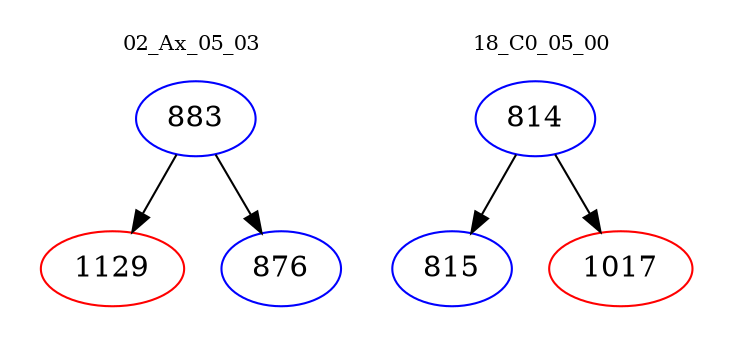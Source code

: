 digraph{
subgraph cluster_0 {
color = white
label = "02_Ax_05_03";
fontsize=10;
T0_883 [label="883", color="blue"]
T0_883 -> T0_1129 [color="black"]
T0_1129 [label="1129", color="red"]
T0_883 -> T0_876 [color="black"]
T0_876 [label="876", color="blue"]
}
subgraph cluster_1 {
color = white
label = "18_C0_05_00";
fontsize=10;
T1_814 [label="814", color="blue"]
T1_814 -> T1_815 [color="black"]
T1_815 [label="815", color="blue"]
T1_814 -> T1_1017 [color="black"]
T1_1017 [label="1017", color="red"]
}
}
